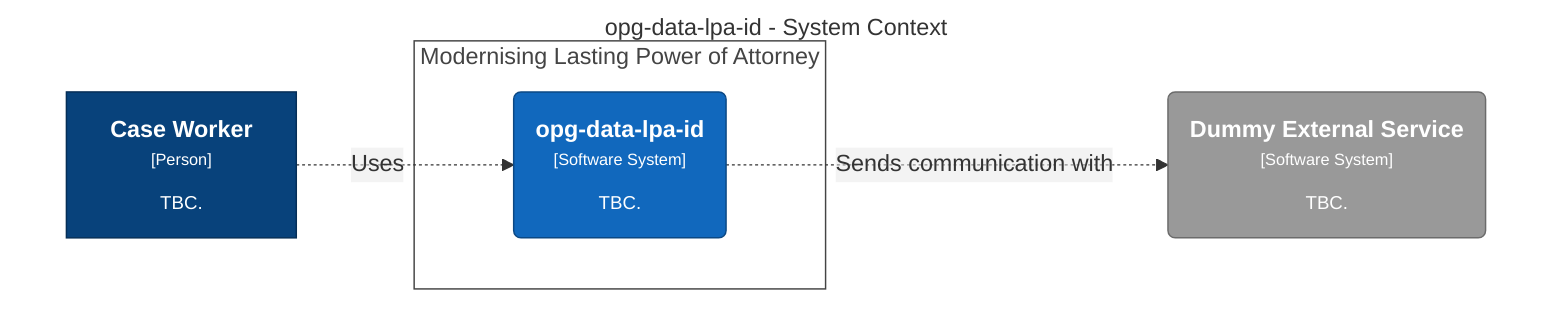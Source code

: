 graph TB
  linkStyle default fill:#ffffff

  subgraph diagram [opg-data-lpa-id - System Context]
    style diagram fill:#ffffff,stroke:#ffffff

    subgraph enterprise [Modernising Lasting Power of Attorney]
      style enterprise fill:#ffffff,stroke:#444444,color:#444444

      2("<div style='font-weight: bold'>opg-data-lpa-id</div><div style='font-size: 70%; margin-top: 0px'>[Software System]</div><div style='font-size: 80%; margin-top:10px'>TBC.</div>")
      style 2 fill:#1168bd,stroke:#0b4884,color:#ffffff
    end

    1["<div style='font-weight: bold'>Case Worker</div><div style='font-size: 70%; margin-top: 0px'>[Person]</div><div style='font-size: 80%; margin-top:10px'>TBC.</div>"]
    style 1 fill:#08427b,stroke:#052e56,color:#ffffff
    8("<div style='font-weight: bold'>Dummy External Service</div><div style='font-size: 70%; margin-top: 0px'>[Software System]</div><div style='font-size: 80%; margin-top:10px'>TBC.</div>")
    style 8 fill:#999999,stroke:#6b6b6b,color:#ffffff

    2-. "<div>Sends communication with</div><div style='font-size: 70%'></div>" .->8
    1-. "<div>Uses</div><div style='font-size: 70%'></div>" .->2
  end